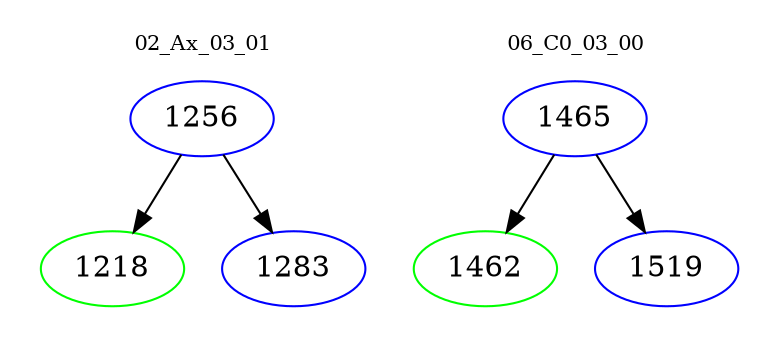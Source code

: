 digraph{
subgraph cluster_0 {
color = white
label = "02_Ax_03_01";
fontsize=10;
T0_1256 [label="1256", color="blue"]
T0_1256 -> T0_1218 [color="black"]
T0_1218 [label="1218", color="green"]
T0_1256 -> T0_1283 [color="black"]
T0_1283 [label="1283", color="blue"]
}
subgraph cluster_1 {
color = white
label = "06_C0_03_00";
fontsize=10;
T1_1465 [label="1465", color="blue"]
T1_1465 -> T1_1462 [color="black"]
T1_1462 [label="1462", color="green"]
T1_1465 -> T1_1519 [color="black"]
T1_1519 [label="1519", color="blue"]
}
}
